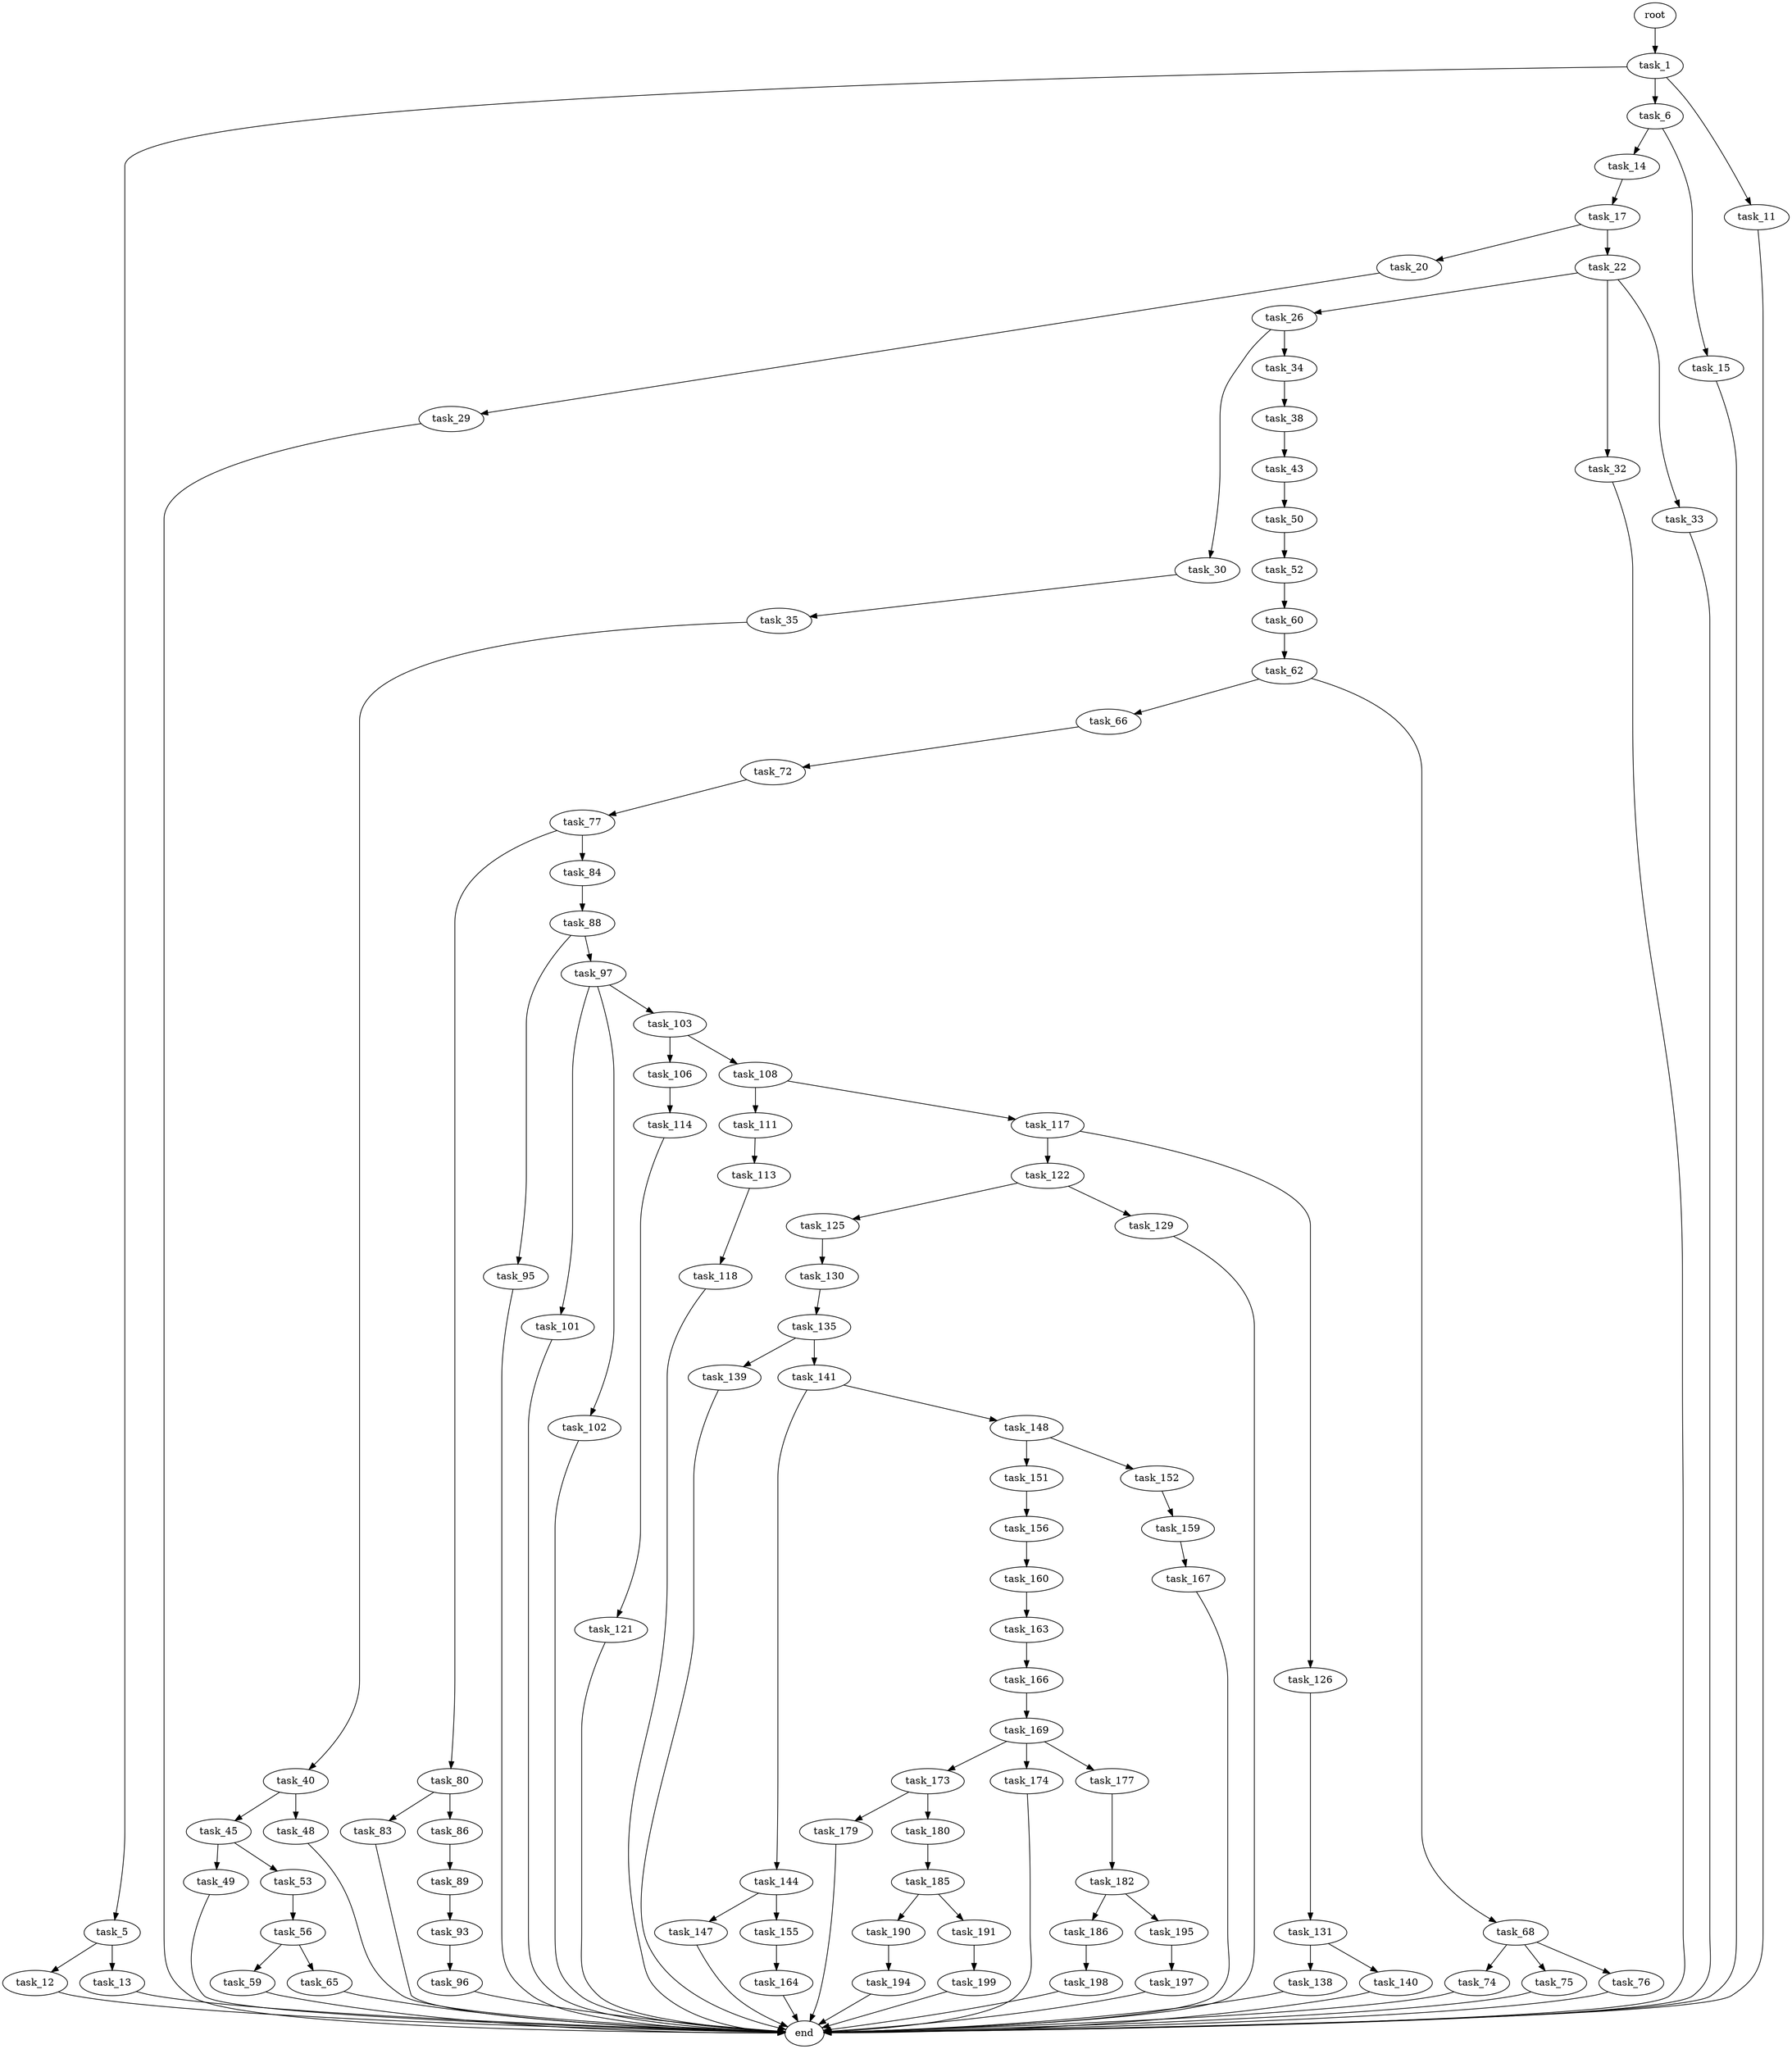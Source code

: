 digraph G {
  root [size="0.000000"];
  task_1 [size="370312095750.000000"];
  task_5 [size="20046605252.000000"];
  task_6 [size="195185108052.000000"];
  task_11 [size="4724844437.000000"];
  task_12 [size="843597083065.000000"];
  task_13 [size="782757789696.000000"];
  task_14 [size="906944023860.000000"];
  task_15 [size="19261914866.000000"];
  task_17 [size="208098950974.000000"];
  task_20 [size="23059079986.000000"];
  task_22 [size="15885669128.000000"];
  task_26 [size="126331218790.000000"];
  task_29 [size="28991029248.000000"];
  task_30 [size="782757789696.000000"];
  task_32 [size="24714381111.000000"];
  task_33 [size="127677388743.000000"];
  task_34 [size="134217728000.000000"];
  task_35 [size="270852318973.000000"];
  task_38 [size="68719476736.000000"];
  task_40 [size="28991029248.000000"];
  task_43 [size="28991029248.000000"];
  task_45 [size="549755813888.000000"];
  task_48 [size="368293445632.000000"];
  task_49 [size="272741663649.000000"];
  task_50 [size="78269994617.000000"];
  task_52 [size="7422242221.000000"];
  task_53 [size="10953684936.000000"];
  task_56 [size="42177139224.000000"];
  task_59 [size="134217728000.000000"];
  task_60 [size="8589934592.000000"];
  task_62 [size="95291238045.000000"];
  task_65 [size="28991029248.000000"];
  task_66 [size="2040762651.000000"];
  task_68 [size="660764677303.000000"];
  task_72 [size="8589934592.000000"];
  task_74 [size="425332949129.000000"];
  task_75 [size="657173559575.000000"];
  task_76 [size="34111844528.000000"];
  task_77 [size="23205829032.000000"];
  task_80 [size="916267287853.000000"];
  task_83 [size="134217728000.000000"];
  task_84 [size="134217728000.000000"];
  task_86 [size="20015490784.000000"];
  task_88 [size="782757789696.000000"];
  task_89 [size="264582166523.000000"];
  task_93 [size="23718250386.000000"];
  task_95 [size="515892034866.000000"];
  task_96 [size="10957689493.000000"];
  task_97 [size="782757789696.000000"];
  task_101 [size="231928233984.000000"];
  task_102 [size="486255615789.000000"];
  task_103 [size="28279364963.000000"];
  task_106 [size="269294538047.000000"];
  task_108 [size="1073741824000.000000"];
  task_111 [size="782757789696.000000"];
  task_113 [size="1046779739944.000000"];
  task_114 [size="905573400958.000000"];
  task_117 [size="64386342566.000000"];
  task_118 [size="16114109679.000000"];
  task_121 [size="40289838418.000000"];
  task_122 [size="51108131490.000000"];
  task_125 [size="313447200218.000000"];
  task_126 [size="10140160739.000000"];
  task_129 [size="1904426519.000000"];
  task_130 [size="8589934592.000000"];
  task_131 [size="32119161396.000000"];
  task_135 [size="782757789696.000000"];
  task_138 [size="1073741824000.000000"];
  task_139 [size="809794103043.000000"];
  task_140 [size="806072969.000000"];
  task_141 [size="9543309362.000000"];
  task_144 [size="22345841528.000000"];
  task_147 [size="295556749087.000000"];
  task_148 [size="190535308977.000000"];
  task_151 [size="5041943539.000000"];
  task_152 [size="116864379586.000000"];
  task_155 [size="549755813888.000000"];
  task_156 [size="98251840578.000000"];
  task_159 [size="549755813888.000000"];
  task_160 [size="490704830596.000000"];
  task_163 [size="21857359506.000000"];
  task_164 [size="782757789696.000000"];
  task_166 [size="42640803775.000000"];
  task_167 [size="231928233984.000000"];
  task_169 [size="11605771760.000000"];
  task_173 [size="327682870058.000000"];
  task_174 [size="1073741824000.000000"];
  task_177 [size="888718106905.000000"];
  task_179 [size="231928233984.000000"];
  task_180 [size="99400096210.000000"];
  task_182 [size="1153624226936.000000"];
  task_185 [size="231928233984.000000"];
  task_186 [size="852359863757.000000"];
  task_190 [size="134217728000.000000"];
  task_191 [size="170184732362.000000"];
  task_194 [size="231928233984.000000"];
  task_195 [size="71855738165.000000"];
  task_197 [size="1073741824000.000000"];
  task_198 [size="4696657583.000000"];
  task_199 [size="2011002474.000000"];
  end [size="0.000000"];

  root -> task_1 [size="1.000000"];
  task_1 -> task_5 [size="679477248.000000"];
  task_1 -> task_6 [size="679477248.000000"];
  task_1 -> task_11 [size="679477248.000000"];
  task_5 -> task_12 [size="33554432.000000"];
  task_5 -> task_13 [size="33554432.000000"];
  task_6 -> task_14 [size="134217728.000000"];
  task_6 -> task_15 [size="134217728.000000"];
  task_11 -> end [size="1.000000"];
  task_12 -> end [size="1.000000"];
  task_13 -> end [size="1.000000"];
  task_14 -> task_17 [size="838860800.000000"];
  task_15 -> end [size="1.000000"];
  task_17 -> task_20 [size="209715200.000000"];
  task_17 -> task_22 [size="209715200.000000"];
  task_20 -> task_29 [size="679477248.000000"];
  task_22 -> task_26 [size="679477248.000000"];
  task_22 -> task_32 [size="679477248.000000"];
  task_22 -> task_33 [size="679477248.000000"];
  task_26 -> task_30 [size="134217728.000000"];
  task_26 -> task_34 [size="134217728.000000"];
  task_29 -> end [size="1.000000"];
  task_30 -> task_35 [size="679477248.000000"];
  task_32 -> end [size="1.000000"];
  task_33 -> end [size="1.000000"];
  task_34 -> task_38 [size="209715200.000000"];
  task_35 -> task_40 [size="209715200.000000"];
  task_38 -> task_43 [size="134217728.000000"];
  task_40 -> task_45 [size="75497472.000000"];
  task_40 -> task_48 [size="75497472.000000"];
  task_43 -> task_50 [size="75497472.000000"];
  task_45 -> task_49 [size="536870912.000000"];
  task_45 -> task_53 [size="536870912.000000"];
  task_48 -> end [size="1.000000"];
  task_49 -> end [size="1.000000"];
  task_50 -> task_52 [size="134217728.000000"];
  task_52 -> task_60 [size="679477248.000000"];
  task_53 -> task_56 [size="838860800.000000"];
  task_56 -> task_59 [size="838860800.000000"];
  task_56 -> task_65 [size="838860800.000000"];
  task_59 -> end [size="1.000000"];
  task_60 -> task_62 [size="33554432.000000"];
  task_62 -> task_66 [size="411041792.000000"];
  task_62 -> task_68 [size="411041792.000000"];
  task_65 -> end [size="1.000000"];
  task_66 -> task_72 [size="33554432.000000"];
  task_68 -> task_74 [size="536870912.000000"];
  task_68 -> task_75 [size="536870912.000000"];
  task_68 -> task_76 [size="536870912.000000"];
  task_72 -> task_77 [size="33554432.000000"];
  task_74 -> end [size="1.000000"];
  task_75 -> end [size="1.000000"];
  task_76 -> end [size="1.000000"];
  task_77 -> task_80 [size="838860800.000000"];
  task_77 -> task_84 [size="838860800.000000"];
  task_80 -> task_83 [size="679477248.000000"];
  task_80 -> task_86 [size="679477248.000000"];
  task_83 -> end [size="1.000000"];
  task_84 -> task_88 [size="209715200.000000"];
  task_86 -> task_89 [size="411041792.000000"];
  task_88 -> task_95 [size="679477248.000000"];
  task_88 -> task_97 [size="679477248.000000"];
  task_89 -> task_93 [size="536870912.000000"];
  task_93 -> task_96 [size="411041792.000000"];
  task_95 -> end [size="1.000000"];
  task_96 -> end [size="1.000000"];
  task_97 -> task_101 [size="679477248.000000"];
  task_97 -> task_102 [size="679477248.000000"];
  task_97 -> task_103 [size="679477248.000000"];
  task_101 -> end [size="1.000000"];
  task_102 -> end [size="1.000000"];
  task_103 -> task_106 [size="679477248.000000"];
  task_103 -> task_108 [size="679477248.000000"];
  task_106 -> task_114 [size="679477248.000000"];
  task_108 -> task_111 [size="838860800.000000"];
  task_108 -> task_117 [size="838860800.000000"];
  task_111 -> task_113 [size="679477248.000000"];
  task_113 -> task_118 [size="838860800.000000"];
  task_114 -> task_121 [size="679477248.000000"];
  task_117 -> task_122 [size="75497472.000000"];
  task_117 -> task_126 [size="75497472.000000"];
  task_118 -> end [size="1.000000"];
  task_121 -> end [size="1.000000"];
  task_122 -> task_125 [size="838860800.000000"];
  task_122 -> task_129 [size="838860800.000000"];
  task_125 -> task_130 [size="301989888.000000"];
  task_126 -> task_131 [size="209715200.000000"];
  task_129 -> end [size="1.000000"];
  task_130 -> task_135 [size="33554432.000000"];
  task_131 -> task_138 [size="33554432.000000"];
  task_131 -> task_140 [size="33554432.000000"];
  task_135 -> task_139 [size="679477248.000000"];
  task_135 -> task_141 [size="679477248.000000"];
  task_138 -> end [size="1.000000"];
  task_139 -> end [size="1.000000"];
  task_140 -> end [size="1.000000"];
  task_141 -> task_144 [size="411041792.000000"];
  task_141 -> task_148 [size="411041792.000000"];
  task_144 -> task_147 [size="838860800.000000"];
  task_144 -> task_155 [size="838860800.000000"];
  task_147 -> end [size="1.000000"];
  task_148 -> task_151 [size="411041792.000000"];
  task_148 -> task_152 [size="411041792.000000"];
  task_151 -> task_156 [size="301989888.000000"];
  task_152 -> task_159 [size="411041792.000000"];
  task_155 -> task_164 [size="536870912.000000"];
  task_156 -> task_160 [size="209715200.000000"];
  task_159 -> task_167 [size="536870912.000000"];
  task_160 -> task_163 [size="411041792.000000"];
  task_163 -> task_166 [size="411041792.000000"];
  task_164 -> end [size="1.000000"];
  task_166 -> task_169 [size="838860800.000000"];
  task_167 -> end [size="1.000000"];
  task_169 -> task_173 [size="209715200.000000"];
  task_169 -> task_174 [size="209715200.000000"];
  task_169 -> task_177 [size="209715200.000000"];
  task_173 -> task_179 [size="301989888.000000"];
  task_173 -> task_180 [size="301989888.000000"];
  task_174 -> end [size="1.000000"];
  task_177 -> task_182 [size="536870912.000000"];
  task_179 -> end [size="1.000000"];
  task_180 -> task_185 [size="134217728.000000"];
  task_182 -> task_186 [size="838860800.000000"];
  task_182 -> task_195 [size="838860800.000000"];
  task_185 -> task_190 [size="301989888.000000"];
  task_185 -> task_191 [size="301989888.000000"];
  task_186 -> task_198 [size="536870912.000000"];
  task_190 -> task_194 [size="209715200.000000"];
  task_191 -> task_199 [size="411041792.000000"];
  task_194 -> end [size="1.000000"];
  task_195 -> task_197 [size="209715200.000000"];
  task_197 -> end [size="1.000000"];
  task_198 -> end [size="1.000000"];
  task_199 -> end [size="1.000000"];
}
